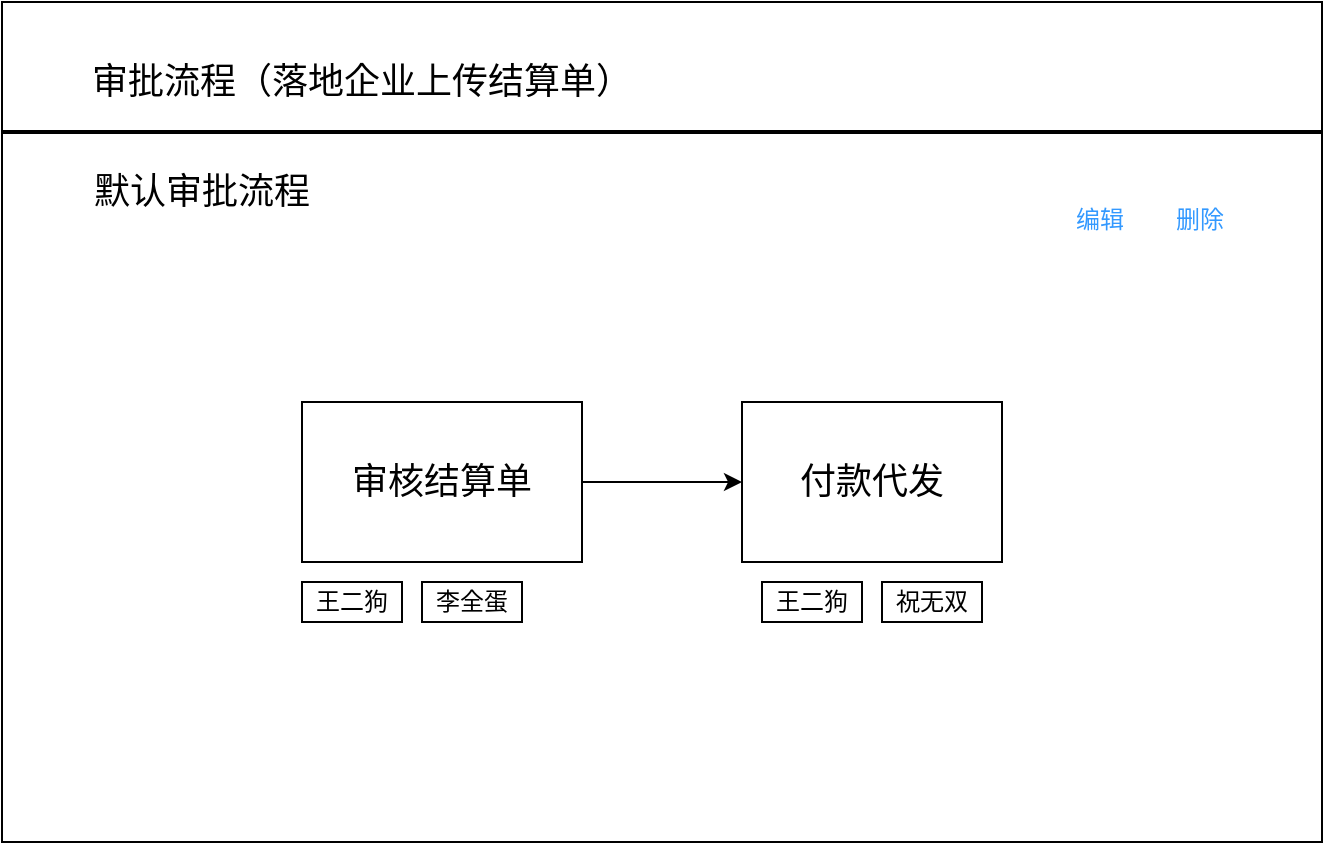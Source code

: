 <mxfile version="13.8.9-1" type="github">
  <diagram id="fnScLYaVQPWkbdmMcm72" name="第 1 页">
    <mxGraphModel dx="1422" dy="762" grid="1" gridSize="10" guides="1" tooltips="1" connect="1" arrows="1" fold="1" page="1" pageScale="1" pageWidth="827" pageHeight="1169" math="0" shadow="0">
      <root>
        <mxCell id="0" />
        <mxCell id="1" parent="0" />
        <mxCell id="NOBfDCYtn_Ti1O1qT9xx-5" value="" style="verticalLabelPosition=bottom;verticalAlign=top;html=1;shape=mxgraph.basic.rect;fillColor2=none;strokeWidth=1;size=20;indent=5;" vertex="1" parent="1">
          <mxGeometry x="80" y="140" width="660" height="420" as="geometry" />
        </mxCell>
        <mxCell id="NOBfDCYtn_Ti1O1qT9xx-4" style="edgeStyle=orthogonalEdgeStyle;rounded=0;orthogonalLoop=1;jettySize=auto;html=1;exitX=1;exitY=0.5;exitDx=0;exitDy=0;" edge="1" parent="1" source="NOBfDCYtn_Ti1O1qT9xx-1" target="NOBfDCYtn_Ti1O1qT9xx-2">
          <mxGeometry relative="1" as="geometry" />
        </mxCell>
        <mxCell id="NOBfDCYtn_Ti1O1qT9xx-1" value="&lt;font style=&quot;vertical-align: inherit&quot;&gt;&lt;font style=&quot;vertical-align: inherit&quot;&gt;&lt;font style=&quot;vertical-align: inherit&quot;&gt;&lt;font style=&quot;vertical-align: inherit&quot;&gt;&lt;font style=&quot;vertical-align: inherit&quot;&gt;&lt;font style=&quot;vertical-align: inherit ; font-size: 18px&quot;&gt;&lt;font style=&quot;vertical-align: inherit&quot;&gt;&lt;font style=&quot;vertical-align: inherit&quot;&gt;审核结算单&lt;/font&gt;&lt;/font&gt;&lt;/font&gt;&lt;/font&gt;&lt;/font&gt;&lt;/font&gt;&lt;/font&gt;&lt;/font&gt;" style="rounded=0;whiteSpace=wrap;html=1;" vertex="1" parent="1">
          <mxGeometry x="230" y="340" width="140" height="80" as="geometry" />
        </mxCell>
        <mxCell id="NOBfDCYtn_Ti1O1qT9xx-2" value="&lt;font style=&quot;vertical-align: inherit&quot;&gt;&lt;font style=&quot;vertical-align: inherit&quot;&gt;&lt;font style=&quot;vertical-align: inherit&quot;&gt;&lt;font style=&quot;vertical-align: inherit ; font-size: 18px&quot;&gt;付款代发&lt;/font&gt;&lt;/font&gt;&lt;/font&gt;&lt;/font&gt;" style="rounded=0;whiteSpace=wrap;html=1;" vertex="1" parent="1">
          <mxGeometry x="450" y="340" width="130" height="80" as="geometry" />
        </mxCell>
        <mxCell id="NOBfDCYtn_Ti1O1qT9xx-6" value="&lt;font style=&quot;vertical-align: inherit&quot;&gt;&lt;font style=&quot;vertical-align: inherit&quot;&gt;&lt;font style=&quot;vertical-align: inherit&quot;&gt;&lt;font style=&quot;vertical-align: inherit ; background-color: rgb(255 , 255 , 255)&quot;&gt;王二狗&lt;/font&gt;&lt;/font&gt;&lt;/font&gt;&lt;/font&gt;" style="rounded=0;whiteSpace=wrap;html=1;" vertex="1" parent="1">
          <mxGeometry x="230" y="430" width="50" height="20" as="geometry" />
        </mxCell>
        <mxCell id="NOBfDCYtn_Ti1O1qT9xx-7" value="&lt;font style=&quot;vertical-align: inherit&quot;&gt;&lt;font style=&quot;vertical-align: inherit&quot;&gt;&lt;font style=&quot;vertical-align: inherit&quot;&gt;&lt;font style=&quot;vertical-align: inherit ; background-color: rgb(255 , 255 , 255)&quot;&gt;李全蛋&lt;/font&gt;&lt;/font&gt;&lt;/font&gt;&lt;/font&gt;" style="rounded=0;whiteSpace=wrap;html=1;" vertex="1" parent="1">
          <mxGeometry x="290" y="430" width="50" height="20" as="geometry" />
        </mxCell>
        <mxCell id="NOBfDCYtn_Ti1O1qT9xx-8" value="&lt;font style=&quot;vertical-align: inherit&quot;&gt;&lt;font style=&quot;vertical-align: inherit&quot;&gt;&lt;font style=&quot;vertical-align: inherit&quot;&gt;&lt;font style=&quot;vertical-align: inherit ; background-color: rgb(255 , 255 , 255)&quot;&gt;王二狗&lt;/font&gt;&lt;/font&gt;&lt;/font&gt;&lt;/font&gt;" style="rounded=0;whiteSpace=wrap;html=1;" vertex="1" parent="1">
          <mxGeometry x="460" y="430" width="50" height="20" as="geometry" />
        </mxCell>
        <mxCell id="NOBfDCYtn_Ti1O1qT9xx-9" value="&lt;span style=&quot;background-color: rgb(255 , 255 , 255)&quot;&gt;祝无双&lt;/span&gt;" style="rounded=0;whiteSpace=wrap;html=1;" vertex="1" parent="1">
          <mxGeometry x="520" y="430" width="50" height="20" as="geometry" />
        </mxCell>
        <mxCell id="NOBfDCYtn_Ti1O1qT9xx-10" value="&lt;font color=&quot;#3399ff&quot;&gt;编辑&lt;/font&gt;" style="text;html=1;strokeColor=none;fillColor=none;align=center;verticalAlign=middle;whiteSpace=wrap;rounded=0;" vertex="1" parent="1">
          <mxGeometry x="609" y="239" width="40" height="20" as="geometry" />
        </mxCell>
        <mxCell id="NOBfDCYtn_Ti1O1qT9xx-11" value="&lt;font color=&quot;#3399ff&quot;&gt;删除&lt;/font&gt;" style="text;html=1;strokeColor=none;fillColor=none;align=center;verticalAlign=middle;whiteSpace=wrap;rounded=0;" vertex="1" parent="1">
          <mxGeometry x="659" y="239" width="40" height="20" as="geometry" />
        </mxCell>
        <mxCell id="NOBfDCYtn_Ti1O1qT9xx-12" value="&lt;font style=&quot;font-size: 18px&quot;&gt;默认审批流程&lt;/font&gt;" style="text;html=1;strokeColor=none;fillColor=none;align=center;verticalAlign=middle;whiteSpace=wrap;rounded=0;" vertex="1" parent="1">
          <mxGeometry x="90" y="220" width="180" height="30" as="geometry" />
        </mxCell>
        <mxCell id="NOBfDCYtn_Ti1O1qT9xx-13" value="" style="line;strokeWidth=2;html=1;" vertex="1" parent="1">
          <mxGeometry x="80" y="200" width="660" height="10" as="geometry" />
        </mxCell>
        <mxCell id="NOBfDCYtn_Ti1O1qT9xx-15" value="&lt;font style=&quot;font-size: 18px&quot;&gt;审批流程（落地企业上传结算单）&lt;/font&gt;" style="text;html=1;strokeColor=none;fillColor=none;align=center;verticalAlign=middle;whiteSpace=wrap;rounded=0;" vertex="1" parent="1">
          <mxGeometry x="120" y="160" width="280" height="40" as="geometry" />
        </mxCell>
      </root>
    </mxGraphModel>
  </diagram>
</mxfile>
